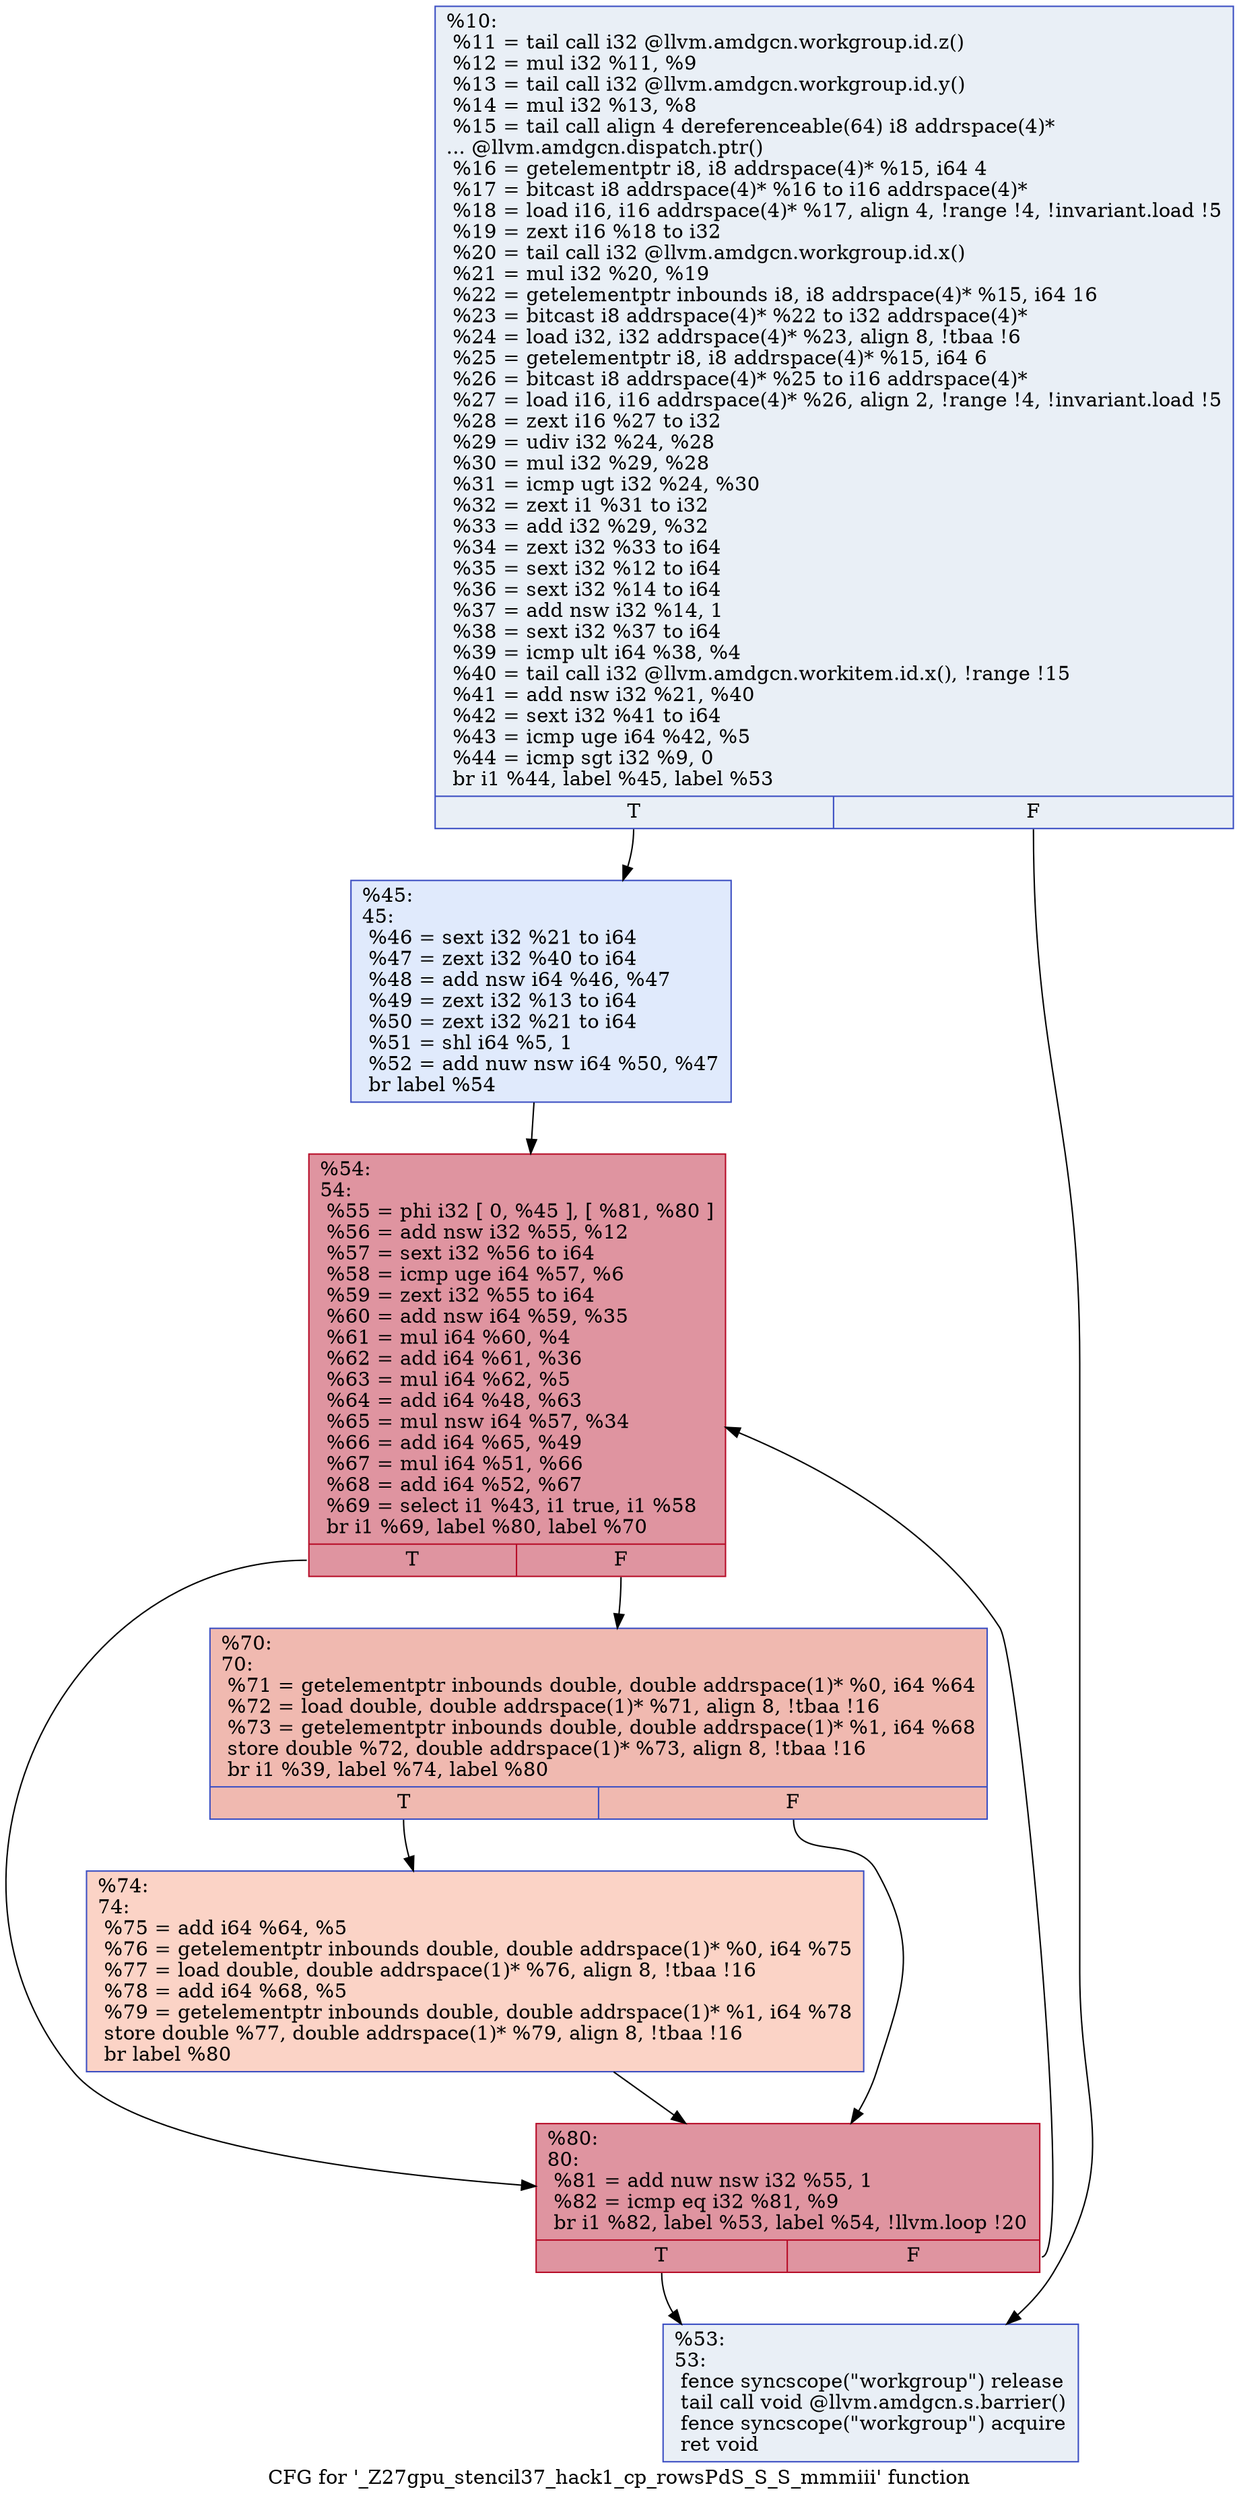 digraph "CFG for '_Z27gpu_stencil37_hack1_cp_rowsPdS_S_S_mmmiii' function" {
	label="CFG for '_Z27gpu_stencil37_hack1_cp_rowsPdS_S_S_mmmiii' function";

	Node0x61b63d0 [shape=record,color="#3d50c3ff", style=filled, fillcolor="#cedaeb70",label="{%10:\l  %11 = tail call i32 @llvm.amdgcn.workgroup.id.z()\l  %12 = mul i32 %11, %9\l  %13 = tail call i32 @llvm.amdgcn.workgroup.id.y()\l  %14 = mul i32 %13, %8\l  %15 = tail call align 4 dereferenceable(64) i8 addrspace(4)*\l... @llvm.amdgcn.dispatch.ptr()\l  %16 = getelementptr i8, i8 addrspace(4)* %15, i64 4\l  %17 = bitcast i8 addrspace(4)* %16 to i16 addrspace(4)*\l  %18 = load i16, i16 addrspace(4)* %17, align 4, !range !4, !invariant.load !5\l  %19 = zext i16 %18 to i32\l  %20 = tail call i32 @llvm.amdgcn.workgroup.id.x()\l  %21 = mul i32 %20, %19\l  %22 = getelementptr inbounds i8, i8 addrspace(4)* %15, i64 16\l  %23 = bitcast i8 addrspace(4)* %22 to i32 addrspace(4)*\l  %24 = load i32, i32 addrspace(4)* %23, align 8, !tbaa !6\l  %25 = getelementptr i8, i8 addrspace(4)* %15, i64 6\l  %26 = bitcast i8 addrspace(4)* %25 to i16 addrspace(4)*\l  %27 = load i16, i16 addrspace(4)* %26, align 2, !range !4, !invariant.load !5\l  %28 = zext i16 %27 to i32\l  %29 = udiv i32 %24, %28\l  %30 = mul i32 %29, %28\l  %31 = icmp ugt i32 %24, %30\l  %32 = zext i1 %31 to i32\l  %33 = add i32 %29, %32\l  %34 = zext i32 %33 to i64\l  %35 = sext i32 %12 to i64\l  %36 = sext i32 %14 to i64\l  %37 = add nsw i32 %14, 1\l  %38 = sext i32 %37 to i64\l  %39 = icmp ult i64 %38, %4\l  %40 = tail call i32 @llvm.amdgcn.workitem.id.x(), !range !15\l  %41 = add nsw i32 %21, %40\l  %42 = sext i32 %41 to i64\l  %43 = icmp uge i64 %42, %5\l  %44 = icmp sgt i32 %9, 0\l  br i1 %44, label %45, label %53\l|{<s0>T|<s1>F}}"];
	Node0x61b63d0:s0 -> Node0x61bad50;
	Node0x61b63d0:s1 -> Node0x61bade0;
	Node0x61bad50 [shape=record,color="#3d50c3ff", style=filled, fillcolor="#b9d0f970",label="{%45:\l45:                                               \l  %46 = sext i32 %21 to i64\l  %47 = zext i32 %40 to i64\l  %48 = add nsw i64 %46, %47\l  %49 = zext i32 %13 to i64\l  %50 = zext i32 %21 to i64\l  %51 = shl i64 %5, 1\l  %52 = add nuw nsw i64 %50, %47\l  br label %54\l}"];
	Node0x61bad50 -> Node0x61bb2c0;
	Node0x61bade0 [shape=record,color="#3d50c3ff", style=filled, fillcolor="#cedaeb70",label="{%53:\l53:                                               \l  fence syncscope(\"workgroup\") release\l  tail call void @llvm.amdgcn.s.barrier()\l  fence syncscope(\"workgroup\") acquire\l  ret void\l}"];
	Node0x61bb2c0 [shape=record,color="#b70d28ff", style=filled, fillcolor="#b70d2870",label="{%54:\l54:                                               \l  %55 = phi i32 [ 0, %45 ], [ %81, %80 ]\l  %56 = add nsw i32 %55, %12\l  %57 = sext i32 %56 to i64\l  %58 = icmp uge i64 %57, %6\l  %59 = zext i32 %55 to i64\l  %60 = add nsw i64 %59, %35\l  %61 = mul i64 %60, %4\l  %62 = add i64 %61, %36\l  %63 = mul i64 %62, %5\l  %64 = add i64 %48, %63\l  %65 = mul nsw i64 %57, %34\l  %66 = add i64 %65, %49\l  %67 = mul i64 %51, %66\l  %68 = add i64 %52, %67\l  %69 = select i1 %43, i1 true, i1 %58\l  br i1 %69, label %80, label %70\l|{<s0>T|<s1>F}}"];
	Node0x61bb2c0:s0 -> Node0x61bb6a0;
	Node0x61bb2c0:s1 -> Node0x61bc200;
	Node0x61bc200 [shape=record,color="#3d50c3ff", style=filled, fillcolor="#de614d70",label="{%70:\l70:                                               \l  %71 = getelementptr inbounds double, double addrspace(1)* %0, i64 %64\l  %72 = load double, double addrspace(1)* %71, align 8, !tbaa !16\l  %73 = getelementptr inbounds double, double addrspace(1)* %1, i64 %68\l  store double %72, double addrspace(1)* %73, align 8, !tbaa !16\l  br i1 %39, label %74, label %80\l|{<s0>T|<s1>F}}"];
	Node0x61bc200:s0 -> Node0x61bcc90;
	Node0x61bc200:s1 -> Node0x61bb6a0;
	Node0x61bcc90 [shape=record,color="#3d50c3ff", style=filled, fillcolor="#f59c7d70",label="{%74:\l74:                                               \l  %75 = add i64 %64, %5\l  %76 = getelementptr inbounds double, double addrspace(1)* %0, i64 %75\l  %77 = load double, double addrspace(1)* %76, align 8, !tbaa !16\l  %78 = add i64 %68, %5\l  %79 = getelementptr inbounds double, double addrspace(1)* %1, i64 %78\l  store double %77, double addrspace(1)* %79, align 8, !tbaa !16\l  br label %80\l}"];
	Node0x61bcc90 -> Node0x61bb6a0;
	Node0x61bb6a0 [shape=record,color="#b70d28ff", style=filled, fillcolor="#b70d2870",label="{%80:\l80:                                               \l  %81 = add nuw nsw i32 %55, 1\l  %82 = icmp eq i32 %81, %9\l  br i1 %82, label %53, label %54, !llvm.loop !20\l|{<s0>T|<s1>F}}"];
	Node0x61bb6a0:s0 -> Node0x61bade0;
	Node0x61bb6a0:s1 -> Node0x61bb2c0;
}
